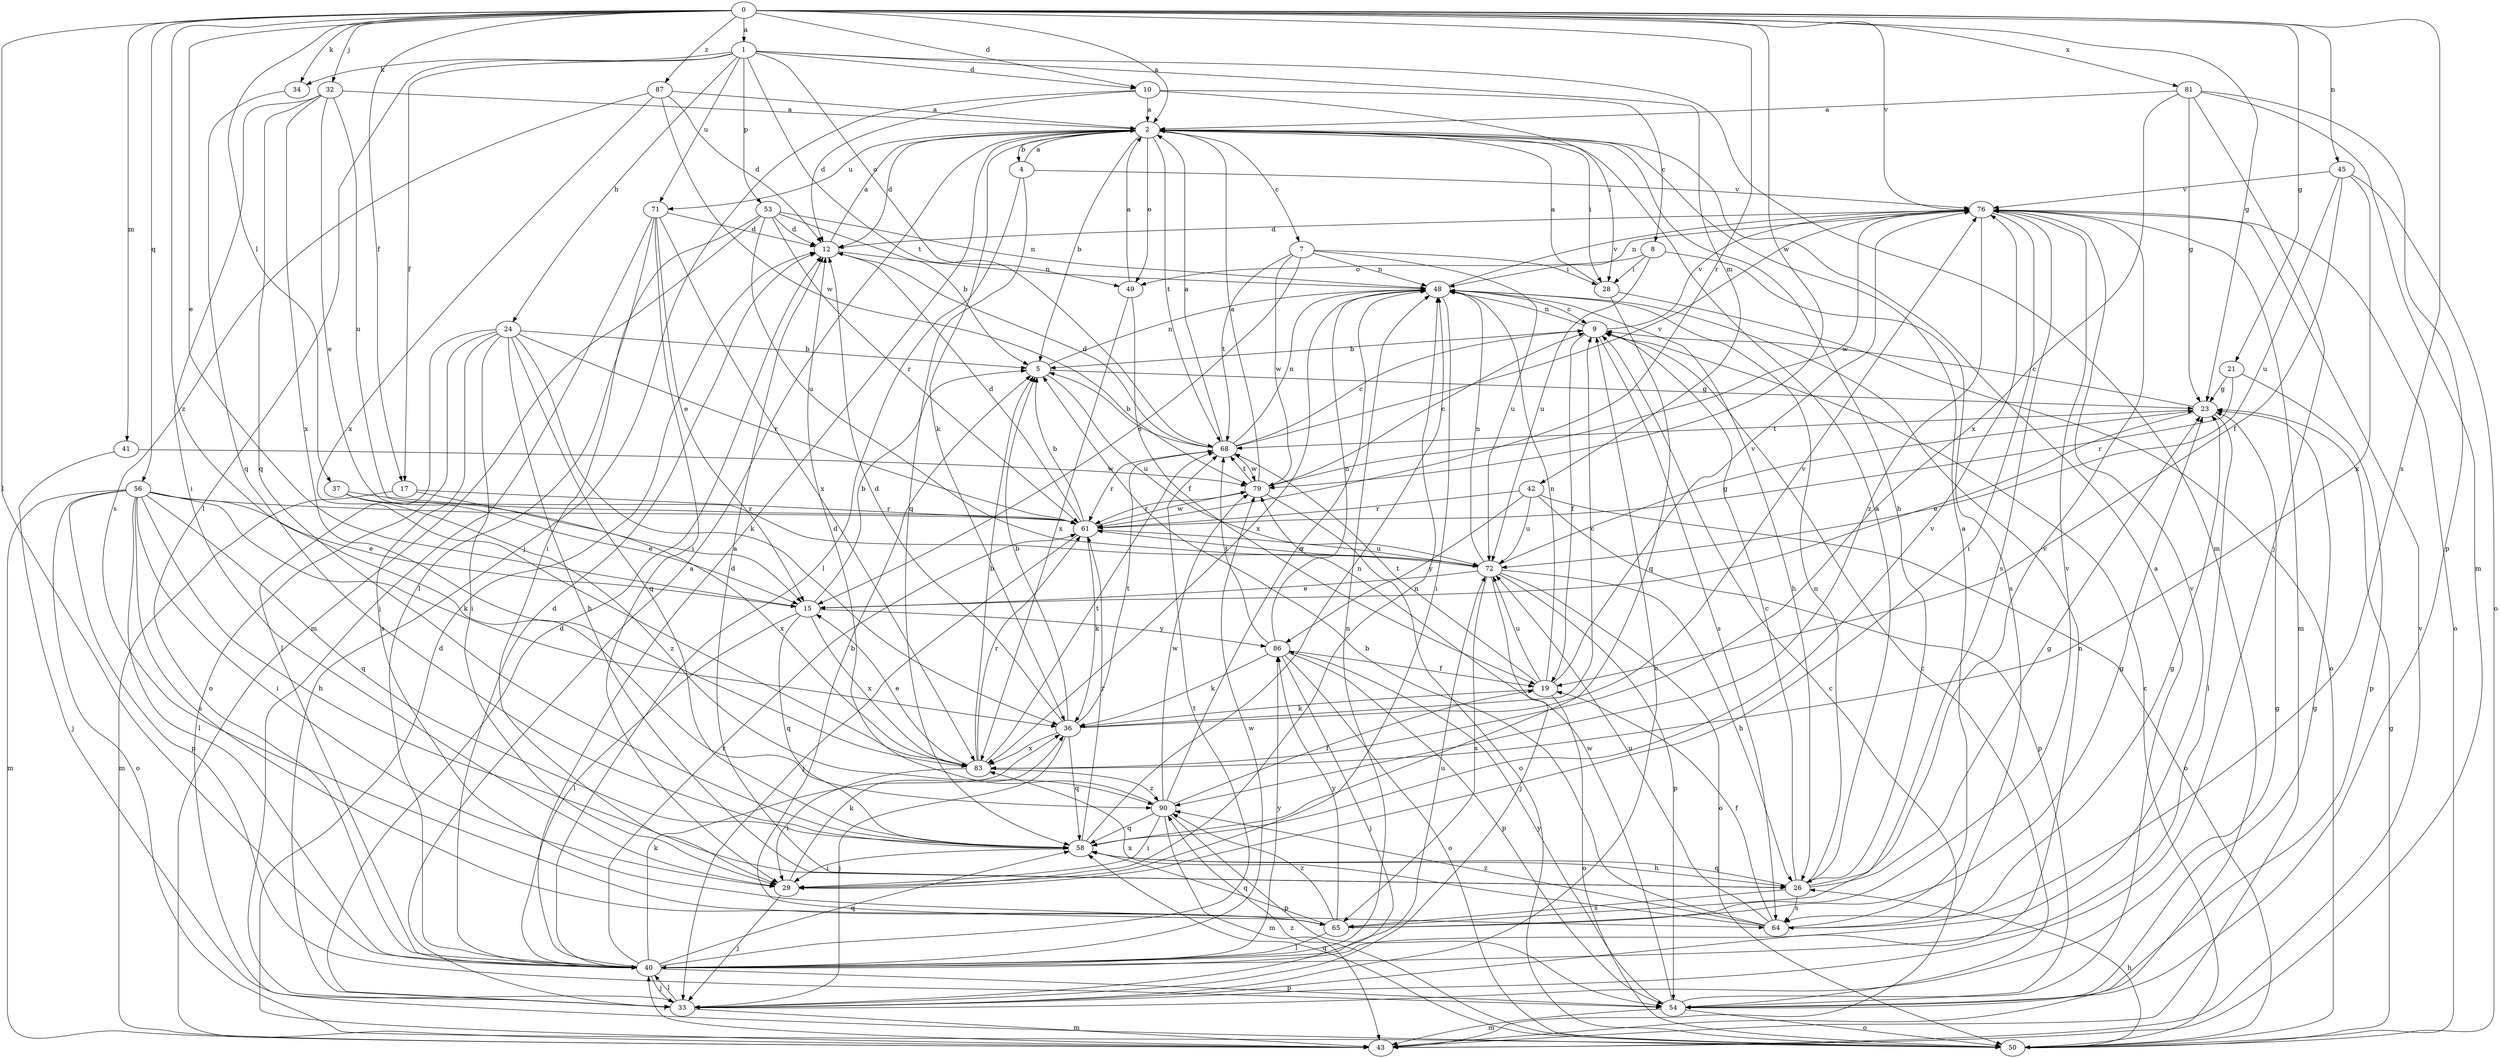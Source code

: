 strict digraph  {
0;
1;
2;
4;
5;
7;
8;
9;
10;
12;
15;
17;
19;
21;
23;
24;
26;
28;
29;
32;
33;
34;
36;
37;
40;
41;
42;
43;
45;
48;
49;
50;
53;
54;
56;
58;
61;
64;
65;
68;
71;
72;
76;
79;
81;
83;
86;
87;
90;
0 -> 1  [label=a];
0 -> 2  [label=a];
0 -> 10  [label=d];
0 -> 15  [label=e];
0 -> 17  [label=f];
0 -> 21  [label=g];
0 -> 23  [label=g];
0 -> 32  [label=j];
0 -> 34  [label=k];
0 -> 37  [label=l];
0 -> 40  [label=l];
0 -> 41  [label=m];
0 -> 45  [label=n];
0 -> 56  [label=q];
0 -> 61  [label=r];
0 -> 64  [label=s];
0 -> 76  [label=v];
0 -> 79  [label=w];
0 -> 81  [label=x];
0 -> 87  [label=z];
0 -> 90  [label=z];
1 -> 10  [label=d];
1 -> 17  [label=f];
1 -> 24  [label=h];
1 -> 34  [label=k];
1 -> 40  [label=l];
1 -> 42  [label=m];
1 -> 43  [label=m];
1 -> 49  [label=o];
1 -> 53  [label=p];
1 -> 68  [label=t];
1 -> 71  [label=u];
2 -> 4  [label=b];
2 -> 5  [label=b];
2 -> 7  [label=c];
2 -> 12  [label=d];
2 -> 26  [label=h];
2 -> 28  [label=i];
2 -> 36  [label=k];
2 -> 49  [label=o];
2 -> 68  [label=t];
2 -> 71  [label=u];
4 -> 2  [label=a];
4 -> 40  [label=l];
4 -> 58  [label=q];
4 -> 76  [label=v];
5 -> 23  [label=g];
5 -> 48  [label=n];
5 -> 72  [label=u];
7 -> 15  [label=e];
7 -> 28  [label=i];
7 -> 48  [label=n];
7 -> 68  [label=t];
7 -> 72  [label=u];
7 -> 79  [label=w];
8 -> 28  [label=i];
8 -> 49  [label=o];
8 -> 64  [label=s];
8 -> 72  [label=u];
9 -> 5  [label=b];
9 -> 19  [label=f];
9 -> 48  [label=n];
9 -> 64  [label=s];
9 -> 76  [label=v];
10 -> 2  [label=a];
10 -> 8  [label=c];
10 -> 12  [label=d];
10 -> 28  [label=i];
10 -> 33  [label=j];
12 -> 2  [label=a];
12 -> 48  [label=n];
15 -> 5  [label=b];
15 -> 40  [label=l];
15 -> 58  [label=q];
15 -> 83  [label=x];
15 -> 86  [label=y];
17 -> 43  [label=m];
17 -> 61  [label=r];
17 -> 83  [label=x];
19 -> 36  [label=k];
19 -> 48  [label=n];
19 -> 50  [label=o];
19 -> 68  [label=t];
19 -> 72  [label=u];
19 -> 76  [label=v];
21 -> 23  [label=g];
21 -> 54  [label=p];
21 -> 61  [label=r];
23 -> 9  [label=c];
23 -> 15  [label=e];
23 -> 40  [label=l];
23 -> 68  [label=t];
24 -> 5  [label=b];
24 -> 26  [label=h];
24 -> 29  [label=i];
24 -> 36  [label=k];
24 -> 40  [label=l];
24 -> 50  [label=o];
24 -> 58  [label=q];
24 -> 61  [label=r];
24 -> 64  [label=s];
26 -> 2  [label=a];
26 -> 9  [label=c];
26 -> 12  [label=d];
26 -> 23  [label=g];
26 -> 48  [label=n];
26 -> 58  [label=q];
26 -> 64  [label=s];
26 -> 65  [label=s];
26 -> 76  [label=v];
28 -> 2  [label=a];
28 -> 50  [label=o];
28 -> 58  [label=q];
29 -> 33  [label=j];
29 -> 36  [label=k];
29 -> 48  [label=n];
32 -> 2  [label=a];
32 -> 15  [label=e];
32 -> 29  [label=i];
32 -> 58  [label=q];
32 -> 72  [label=u];
32 -> 83  [label=x];
33 -> 2  [label=a];
33 -> 9  [label=c];
33 -> 12  [label=d];
33 -> 23  [label=g];
33 -> 40  [label=l];
33 -> 43  [label=m];
33 -> 48  [label=n];
34 -> 58  [label=q];
36 -> 5  [label=b];
36 -> 9  [label=c];
36 -> 12  [label=d];
36 -> 33  [label=j];
36 -> 58  [label=q];
36 -> 68  [label=t];
36 -> 76  [label=v];
36 -> 83  [label=x];
37 -> 15  [label=e];
37 -> 61  [label=r];
37 -> 90  [label=z];
40 -> 2  [label=a];
40 -> 12  [label=d];
40 -> 33  [label=j];
40 -> 36  [label=k];
40 -> 48  [label=n];
40 -> 54  [label=p];
40 -> 58  [label=q];
40 -> 61  [label=r];
40 -> 68  [label=t];
40 -> 72  [label=u];
40 -> 76  [label=v];
40 -> 79  [label=w];
40 -> 86  [label=y];
41 -> 33  [label=j];
41 -> 79  [label=w];
42 -> 50  [label=o];
42 -> 54  [label=p];
42 -> 61  [label=r];
42 -> 72  [label=u];
42 -> 86  [label=y];
43 -> 9  [label=c];
43 -> 12  [label=d];
43 -> 40  [label=l];
43 -> 76  [label=v];
45 -> 19  [label=f];
45 -> 50  [label=o];
45 -> 72  [label=u];
45 -> 76  [label=v];
45 -> 83  [label=x];
48 -> 9  [label=c];
48 -> 26  [label=h];
48 -> 29  [label=i];
48 -> 76  [label=v];
48 -> 83  [label=x];
49 -> 2  [label=a];
49 -> 19  [label=f];
49 -> 83  [label=x];
50 -> 9  [label=c];
50 -> 23  [label=g];
50 -> 26  [label=h];
50 -> 58  [label=q];
50 -> 90  [label=z];
53 -> 5  [label=b];
53 -> 12  [label=d];
53 -> 29  [label=i];
53 -> 43  [label=m];
53 -> 48  [label=n];
53 -> 61  [label=r];
53 -> 72  [label=u];
54 -> 2  [label=a];
54 -> 9  [label=c];
54 -> 23  [label=g];
54 -> 43  [label=m];
54 -> 50  [label=o];
54 -> 79  [label=w];
54 -> 86  [label=y];
56 -> 15  [label=e];
56 -> 26  [label=h];
56 -> 29  [label=i];
56 -> 36  [label=k];
56 -> 40  [label=l];
56 -> 43  [label=m];
56 -> 50  [label=o];
56 -> 54  [label=p];
56 -> 58  [label=q];
56 -> 61  [label=r];
56 -> 65  [label=s];
58 -> 26  [label=h];
58 -> 29  [label=i];
58 -> 48  [label=n];
58 -> 61  [label=r];
58 -> 76  [label=v];
61 -> 5  [label=b];
61 -> 12  [label=d];
61 -> 33  [label=j];
61 -> 36  [label=k];
61 -> 72  [label=u];
61 -> 79  [label=w];
64 -> 2  [label=a];
64 -> 5  [label=b];
64 -> 19  [label=f];
64 -> 23  [label=g];
64 -> 72  [label=u];
64 -> 83  [label=x];
64 -> 90  [label=z];
65 -> 5  [label=b];
65 -> 23  [label=g];
65 -> 40  [label=l];
65 -> 58  [label=q];
65 -> 76  [label=v];
65 -> 86  [label=y];
65 -> 90  [label=z];
68 -> 2  [label=a];
68 -> 5  [label=b];
68 -> 9  [label=c];
68 -> 12  [label=d];
68 -> 48  [label=n];
68 -> 61  [label=r];
68 -> 76  [label=v];
68 -> 79  [label=w];
71 -> 12  [label=d];
71 -> 15  [label=e];
71 -> 29  [label=i];
71 -> 33  [label=j];
71 -> 40  [label=l];
71 -> 83  [label=x];
72 -> 15  [label=e];
72 -> 23  [label=g];
72 -> 26  [label=h];
72 -> 33  [label=j];
72 -> 48  [label=n];
72 -> 50  [label=o];
72 -> 54  [label=p];
72 -> 61  [label=r];
72 -> 65  [label=s];
76 -> 12  [label=d];
76 -> 29  [label=i];
76 -> 43  [label=m];
76 -> 48  [label=n];
76 -> 50  [label=o];
76 -> 65  [label=s];
76 -> 79  [label=w];
76 -> 90  [label=z];
79 -> 2  [label=a];
79 -> 9  [label=c];
79 -> 50  [label=o];
79 -> 61  [label=r];
79 -> 68  [label=t];
81 -> 2  [label=a];
81 -> 23  [label=g];
81 -> 33  [label=j];
81 -> 43  [label=m];
81 -> 54  [label=p];
81 -> 83  [label=x];
83 -> 5  [label=b];
83 -> 15  [label=e];
83 -> 29  [label=i];
83 -> 61  [label=r];
83 -> 68  [label=t];
83 -> 90  [label=z];
86 -> 19  [label=f];
86 -> 33  [label=j];
86 -> 36  [label=k];
86 -> 48  [label=n];
86 -> 50  [label=o];
86 -> 54  [label=p];
86 -> 68  [label=t];
87 -> 2  [label=a];
87 -> 12  [label=d];
87 -> 65  [label=s];
87 -> 79  [label=w];
87 -> 83  [label=x];
90 -> 12  [label=d];
90 -> 19  [label=f];
90 -> 29  [label=i];
90 -> 43  [label=m];
90 -> 48  [label=n];
90 -> 54  [label=p];
90 -> 58  [label=q];
90 -> 79  [label=w];
}
